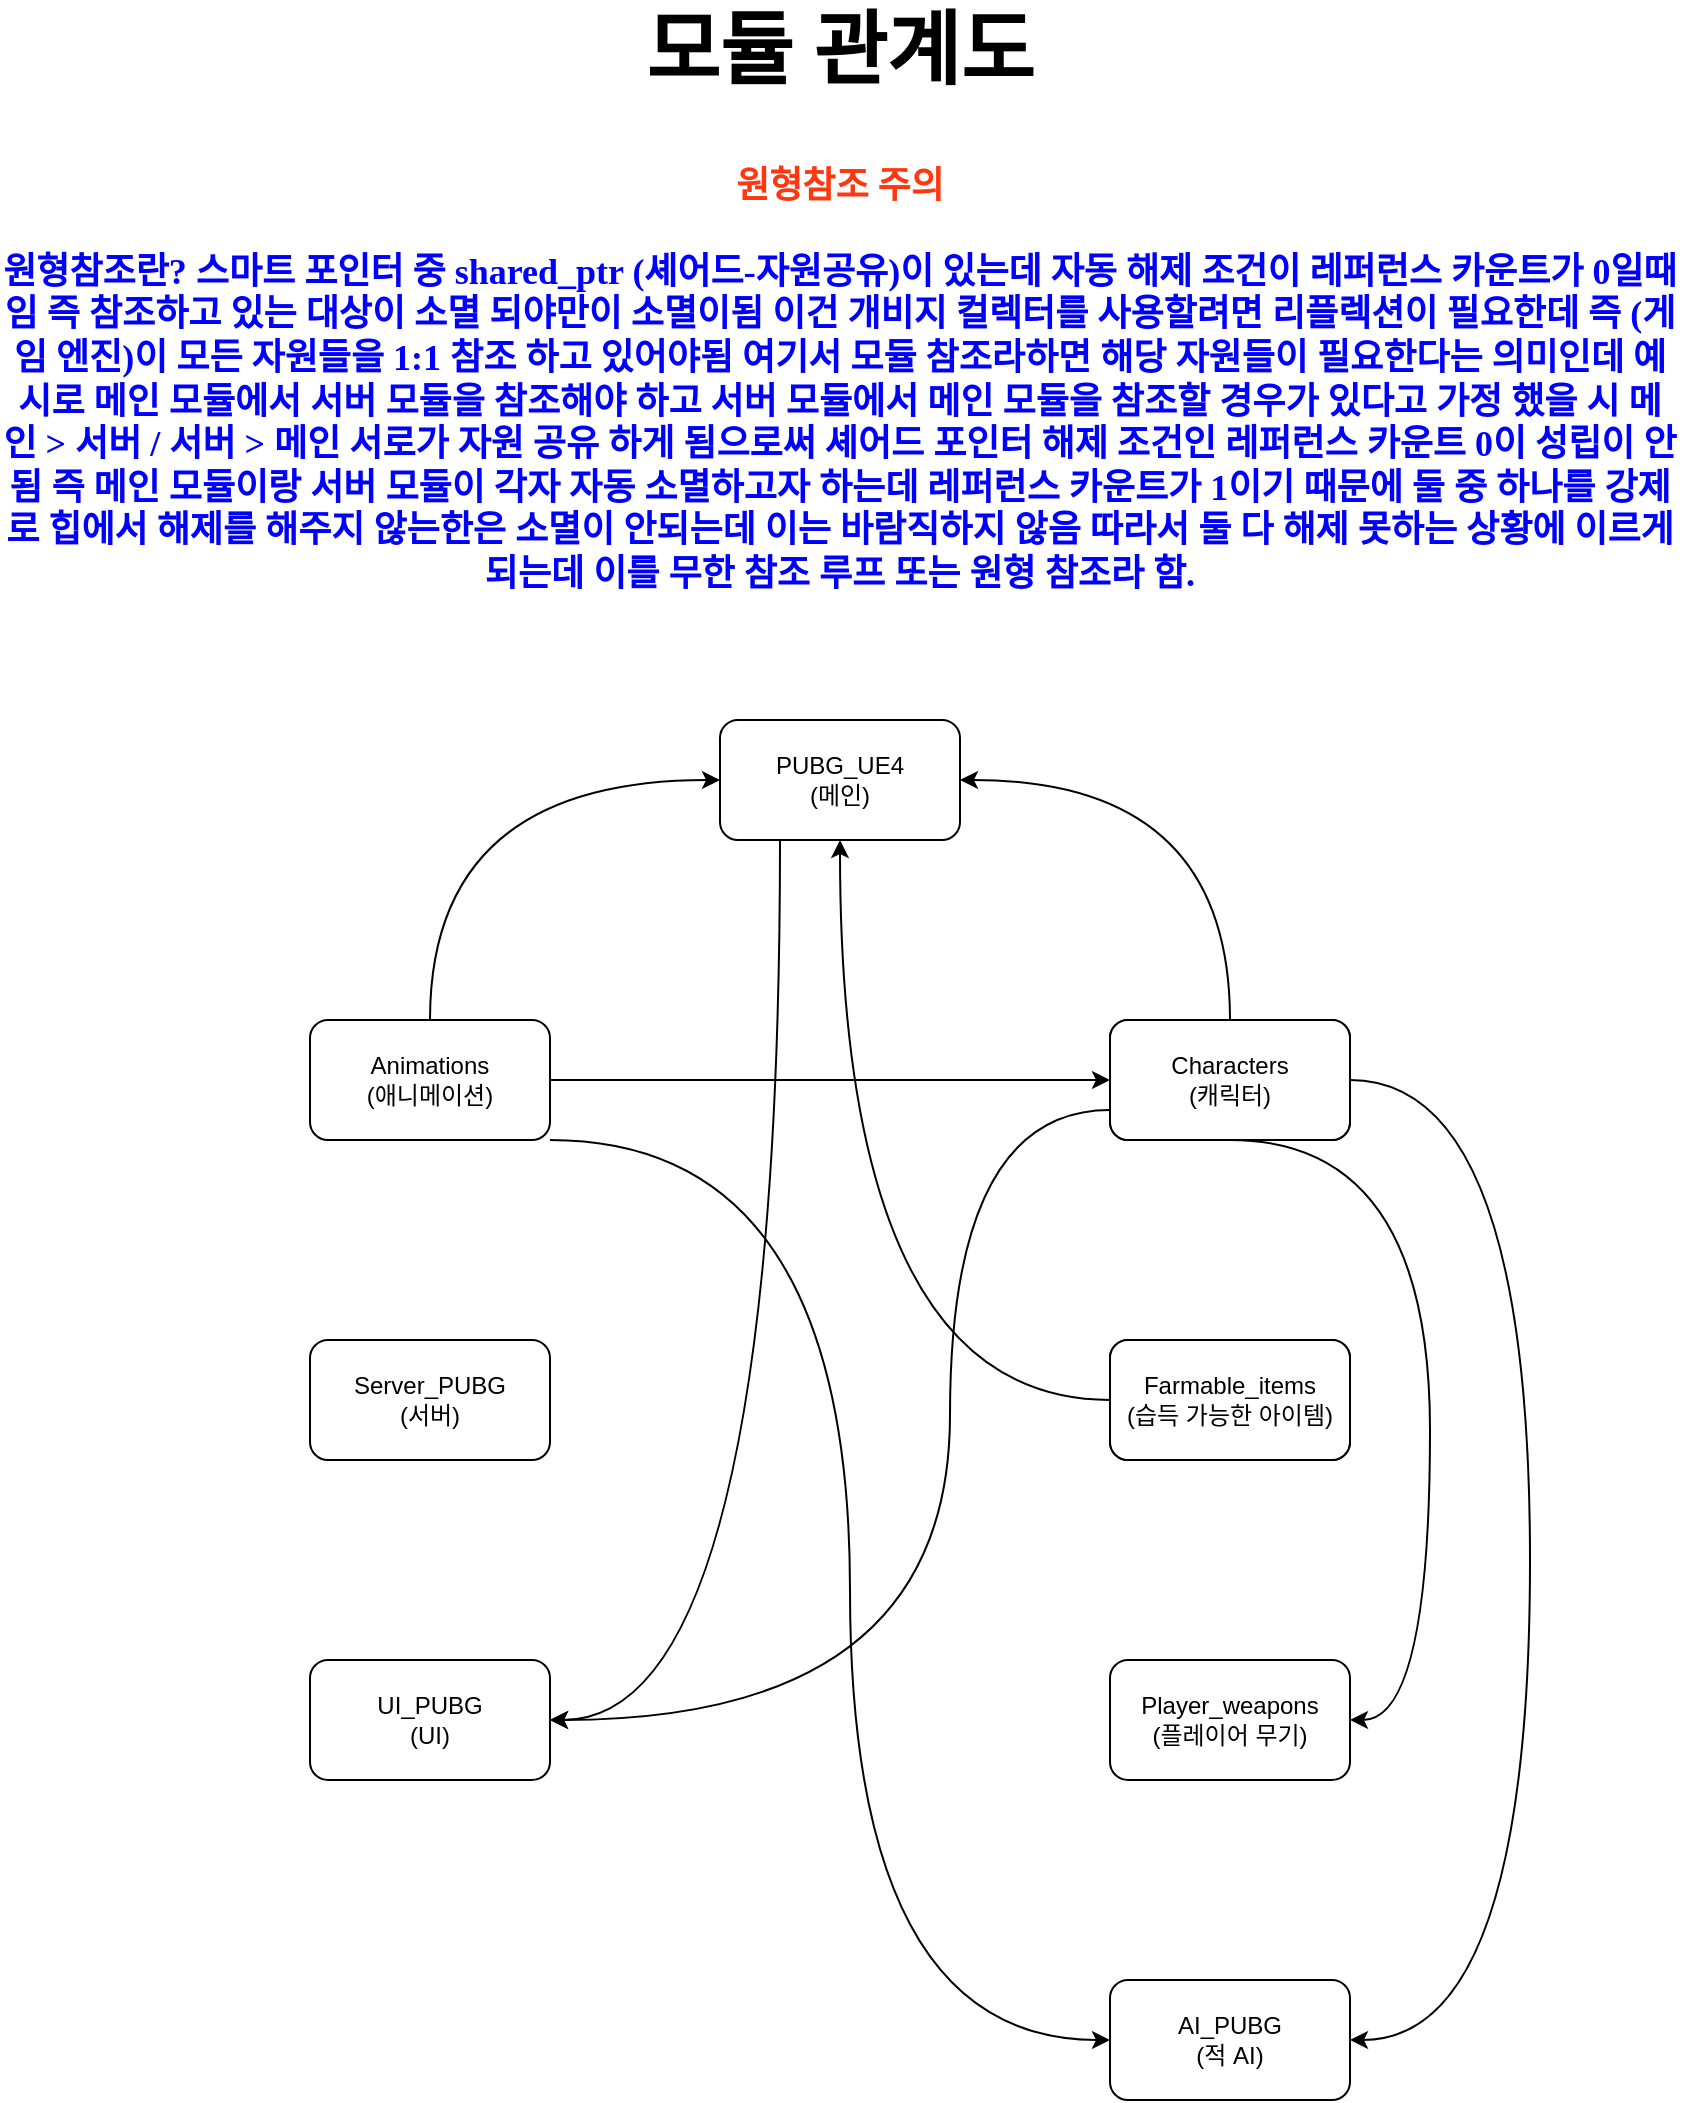 <mxfile version="16.0.2" type="device"><diagram id="wcKY3VmlxhCDDydPBrnw" name="MODULE_DIAGRAM"><mxGraphModel dx="1102" dy="1025" grid="1" gridSize="10" guides="1" tooltips="1" connect="1" arrows="1" fold="1" page="1" pageScale="1" pageWidth="850" pageHeight="1100" math="0" shadow="0"><root><mxCell id="0"/><mxCell id="1" parent="0"/><mxCell id="BXFaN0UxwW0AbRwk2Tug-13" style="edgeStyle=orthogonalEdgeStyle;rounded=0;orthogonalLoop=1;jettySize=auto;html=1;fontFamily=Times New Roman;fontSize=18;fontColor=#0000FF;curved=1;exitX=0.25;exitY=1;exitDx=0;exitDy=0;entryX=1;entryY=0.5;entryDx=0;entryDy=0;" parent="1" source="BXFaN0UxwW0AbRwk2Tug-1" target="BXFaN0UxwW0AbRwk2Tug-6" edge="1"><mxGeometry relative="1" as="geometry"><mxPoint x="380" y="720" as="targetPoint"/></mxGeometry></mxCell><mxCell id="BXFaN0UxwW0AbRwk2Tug-1" value="PUBG_UE4&lt;br&gt;(메인)" style="rounded=1;whiteSpace=wrap;html=1;" parent="1" vertex="1"><mxGeometry x="365" y="390" width="120" height="60" as="geometry"/></mxCell><mxCell id="BXFaN0UxwW0AbRwk2Tug-2" value="모듈 관계도" style="text;html=1;strokeColor=none;fillColor=none;align=center;verticalAlign=middle;whiteSpace=wrap;rounded=0;fontSize=40;fontStyle=1;fontFamily=Times New Roman;" parent="1" vertex="1"><mxGeometry x="315" y="30" width="220" height="50" as="geometry"/></mxCell><mxCell id="BXFaN0UxwW0AbRwk2Tug-19" style="edgeStyle=orthogonalEdgeStyle;curved=1;rounded=0;orthogonalLoop=1;jettySize=auto;html=1;entryX=0;entryY=0.5;entryDx=0;entryDy=0;fontFamily=Times New Roman;fontSize=18;fontColor=#0000FF;" parent="1" source="BXFaN0UxwW0AbRwk2Tug-3" target="BXFaN0UxwW0AbRwk2Tug-14" edge="1"><mxGeometry relative="1" as="geometry"/></mxCell><mxCell id="BXFaN0UxwW0AbRwk2Tug-20" style="edgeStyle=orthogonalEdgeStyle;curved=1;rounded=0;orthogonalLoop=1;jettySize=auto;html=1;exitX=1;exitY=1;exitDx=0;exitDy=0;entryX=0;entryY=0.5;entryDx=0;entryDy=0;fontFamily=Times New Roman;fontSize=18;fontColor=#0000FF;" parent="1" source="BXFaN0UxwW0AbRwk2Tug-3" target="BXFaN0UxwW0AbRwk2Tug-5" edge="1"><mxGeometry relative="1" as="geometry"><Array as="points"><mxPoint x="430" y="600"/><mxPoint x="430" y="1050"/></Array></mxGeometry></mxCell><mxCell id="-IOFlInE73FCd4iwg8K3-1" style="edgeStyle=orthogonalEdgeStyle;rounded=0;orthogonalLoop=1;jettySize=auto;html=1;exitX=0.5;exitY=0;exitDx=0;exitDy=0;entryX=0;entryY=0.5;entryDx=0;entryDy=0;curved=1;" edge="1" parent="1" source="BXFaN0UxwW0AbRwk2Tug-3" target="BXFaN0UxwW0AbRwk2Tug-1"><mxGeometry relative="1" as="geometry"/></mxCell><mxCell id="BXFaN0UxwW0AbRwk2Tug-3" value="Animations&lt;br&gt;(애니메이션)" style="rounded=1;whiteSpace=wrap;html=1;" parent="1" vertex="1"><mxGeometry x="160" y="540" width="120" height="60" as="geometry"/></mxCell><mxCell id="BXFaN0UxwW0AbRwk2Tug-4" value="Characters&lt;br&gt;(캐릭터)" style="rounded=1;whiteSpace=wrap;html=1;" parent="1" vertex="1"><mxGeometry x="560" y="540" width="120" height="60" as="geometry"/></mxCell><mxCell id="BXFaN0UxwW0AbRwk2Tug-5" value="AI_PUBG&lt;br&gt;(적 AI)" style="rounded=1;whiteSpace=wrap;html=1;" parent="1" vertex="1"><mxGeometry x="560" y="1020" width="120" height="60" as="geometry"/></mxCell><mxCell id="BXFaN0UxwW0AbRwk2Tug-6" value="UI_PUBG&lt;br&gt;(UI)" style="rounded=1;whiteSpace=wrap;html=1;" parent="1" vertex="1"><mxGeometry x="160" y="860" width="120" height="60" as="geometry"/></mxCell><mxCell id="BXFaN0UxwW0AbRwk2Tug-7" value="Player_weapons&lt;br&gt;(플레이어 무기)" style="rounded=1;whiteSpace=wrap;html=1;" parent="1" vertex="1"><mxGeometry x="560" y="860" width="120" height="60" as="geometry"/></mxCell><mxCell id="BXFaN0UxwW0AbRwk2Tug-8" value="Server_PUBG&lt;br&gt;(서버)" style="rounded=1;whiteSpace=wrap;html=1;" parent="1" vertex="1"><mxGeometry x="160" y="700" width="120" height="60" as="geometry"/></mxCell><mxCell id="BXFaN0UxwW0AbRwk2Tug-9" value="Farmable_items&lt;br&gt;(습득 가능한 아이템)" style="rounded=1;whiteSpace=wrap;html=1;" parent="1" vertex="1"><mxGeometry x="560" y="700" width="120" height="60" as="geometry"/></mxCell><mxCell id="BXFaN0UxwW0AbRwk2Tug-11" value="&lt;font color=&quot;#ff370f&quot;&gt;원형참조 주의&lt;br&gt;&lt;br&gt;&lt;/font&gt;&lt;font color=&quot;#0000ff&quot;&gt;원형참조란? 스마트 포인터 중 shared_ptr (셰어드-자원공유)이 있는데 자동 해제 조건이 레퍼런스 카운트가 0일때임 즉 참조하고 있는 대상이 소멸 되야만이 소멸이됨 이건 개비지 컬렉터를 사용할려면 리플렉션이 필요한데 즉 (게임 엔진)이 모든 자원들을 1:1 참조 하고 있어야됨 여기서 모듈 참조라하면 해당 자원들이 필요한다는 의미인데 예시로 메인 모듈에서 서버 모듈을 참조해야 하고 서버 모듈에서 메인 모듈을 참조할 경우가 있다고 가정 했을 시 메인 &amp;gt; 서버 / 서버 &amp;gt; 메인 서로가 자원 공유 하게 됨으로써 셰어드 포인터 해제 조건인 레퍼런스 카운트 0이 성립이 안됨 즉 메인 모듈이랑 서버 모듈이 각자 자동 소멸하고자 하는데 레퍼런스 카운트가 1이기 때문에 둘 중 하나를 강제로 힙에서 해제를 해주지 않는한은 소멸이 안되는데 이는 바람직하지 않음 따라서 둘 다 해제 못하는 상황에 이르게 되는데 이를 무한 참조 루프 또는 원형 참조라 함.&lt;/font&gt;" style="text;html=1;strokeColor=none;fillColor=none;align=center;verticalAlign=middle;whiteSpace=wrap;rounded=0;fontSize=18;fontStyle=1;fontFamily=Times New Roman;" parent="1" vertex="1"><mxGeometry x="5" y="110" width="840" height="220" as="geometry"/></mxCell><mxCell id="BXFaN0UxwW0AbRwk2Tug-21" style="edgeStyle=orthogonalEdgeStyle;curved=1;rounded=0;orthogonalLoop=1;jettySize=auto;html=1;entryX=1;entryY=0.5;entryDx=0;entryDy=0;fontFamily=Times New Roman;fontSize=18;fontColor=#0000FF;exitX=0.5;exitY=0;exitDx=0;exitDy=0;" parent="1" source="BXFaN0UxwW0AbRwk2Tug-14" target="BXFaN0UxwW0AbRwk2Tug-1" edge="1"><mxGeometry relative="1" as="geometry"><Array as="points"><mxPoint x="620" y="420"/></Array></mxGeometry></mxCell><mxCell id="BXFaN0UxwW0AbRwk2Tug-22" style="edgeStyle=orthogonalEdgeStyle;curved=1;rounded=0;orthogonalLoop=1;jettySize=auto;html=1;entryX=1;entryY=0.5;entryDx=0;entryDy=0;fontFamily=Times New Roman;fontSize=18;fontColor=#0000FF;exitX=0;exitY=0.75;exitDx=0;exitDy=0;" parent="1" source="BXFaN0UxwW0AbRwk2Tug-14" target="BXFaN0UxwW0AbRwk2Tug-6" edge="1"><mxGeometry relative="1" as="geometry"><Array as="points"><mxPoint x="480" y="585"/><mxPoint x="480" y="890"/></Array></mxGeometry></mxCell><mxCell id="BXFaN0UxwW0AbRwk2Tug-23" style="edgeStyle=orthogonalEdgeStyle;curved=1;rounded=0;orthogonalLoop=1;jettySize=auto;html=1;entryX=1;entryY=0.5;entryDx=0;entryDy=0;fontFamily=Times New Roman;fontSize=18;fontColor=#0000FF;exitX=1;exitY=0.5;exitDx=0;exitDy=0;" parent="1" source="BXFaN0UxwW0AbRwk2Tug-14" target="BXFaN0UxwW0AbRwk2Tug-5" edge="1"><mxGeometry relative="1" as="geometry"><Array as="points"><mxPoint x="770" y="570"/><mxPoint x="770" y="1050"/></Array></mxGeometry></mxCell><mxCell id="BXFaN0UxwW0AbRwk2Tug-25" style="edgeStyle=orthogonalEdgeStyle;curved=1;rounded=0;orthogonalLoop=1;jettySize=auto;html=1;exitX=0.5;exitY=1;exitDx=0;exitDy=0;entryX=1;entryY=0.5;entryDx=0;entryDy=0;fontFamily=Times New Roman;fontSize=18;fontColor=#0000FF;" parent="1" source="BXFaN0UxwW0AbRwk2Tug-14" target="BXFaN0UxwW0AbRwk2Tug-7" edge="1"><mxGeometry relative="1" as="geometry"><Array as="points"><mxPoint x="720" y="600"/><mxPoint x="720" y="890"/></Array></mxGeometry></mxCell><mxCell id="BXFaN0UxwW0AbRwk2Tug-14" value="Characters&lt;br&gt;(캐릭터)" style="rounded=1;whiteSpace=wrap;html=1;" parent="1" vertex="1"><mxGeometry x="560" y="540" width="120" height="60" as="geometry"/></mxCell><mxCell id="BXFaN0UxwW0AbRwk2Tug-24" style="edgeStyle=orthogonalEdgeStyle;curved=1;rounded=0;orthogonalLoop=1;jettySize=auto;html=1;entryX=0.5;entryY=1;entryDx=0;entryDy=0;fontFamily=Times New Roman;fontSize=18;fontColor=#0000FF;" parent="1" source="BXFaN0UxwW0AbRwk2Tug-15" target="BXFaN0UxwW0AbRwk2Tug-1" edge="1"><mxGeometry relative="1" as="geometry"/></mxCell><mxCell id="BXFaN0UxwW0AbRwk2Tug-15" value="Farmable_items&lt;br&gt;(습득 가능한 아이템)" style="rounded=1;whiteSpace=wrap;html=1;" parent="1" vertex="1"><mxGeometry x="560" y="700" width="120" height="60" as="geometry"/></mxCell></root></mxGraphModel></diagram></mxfile>